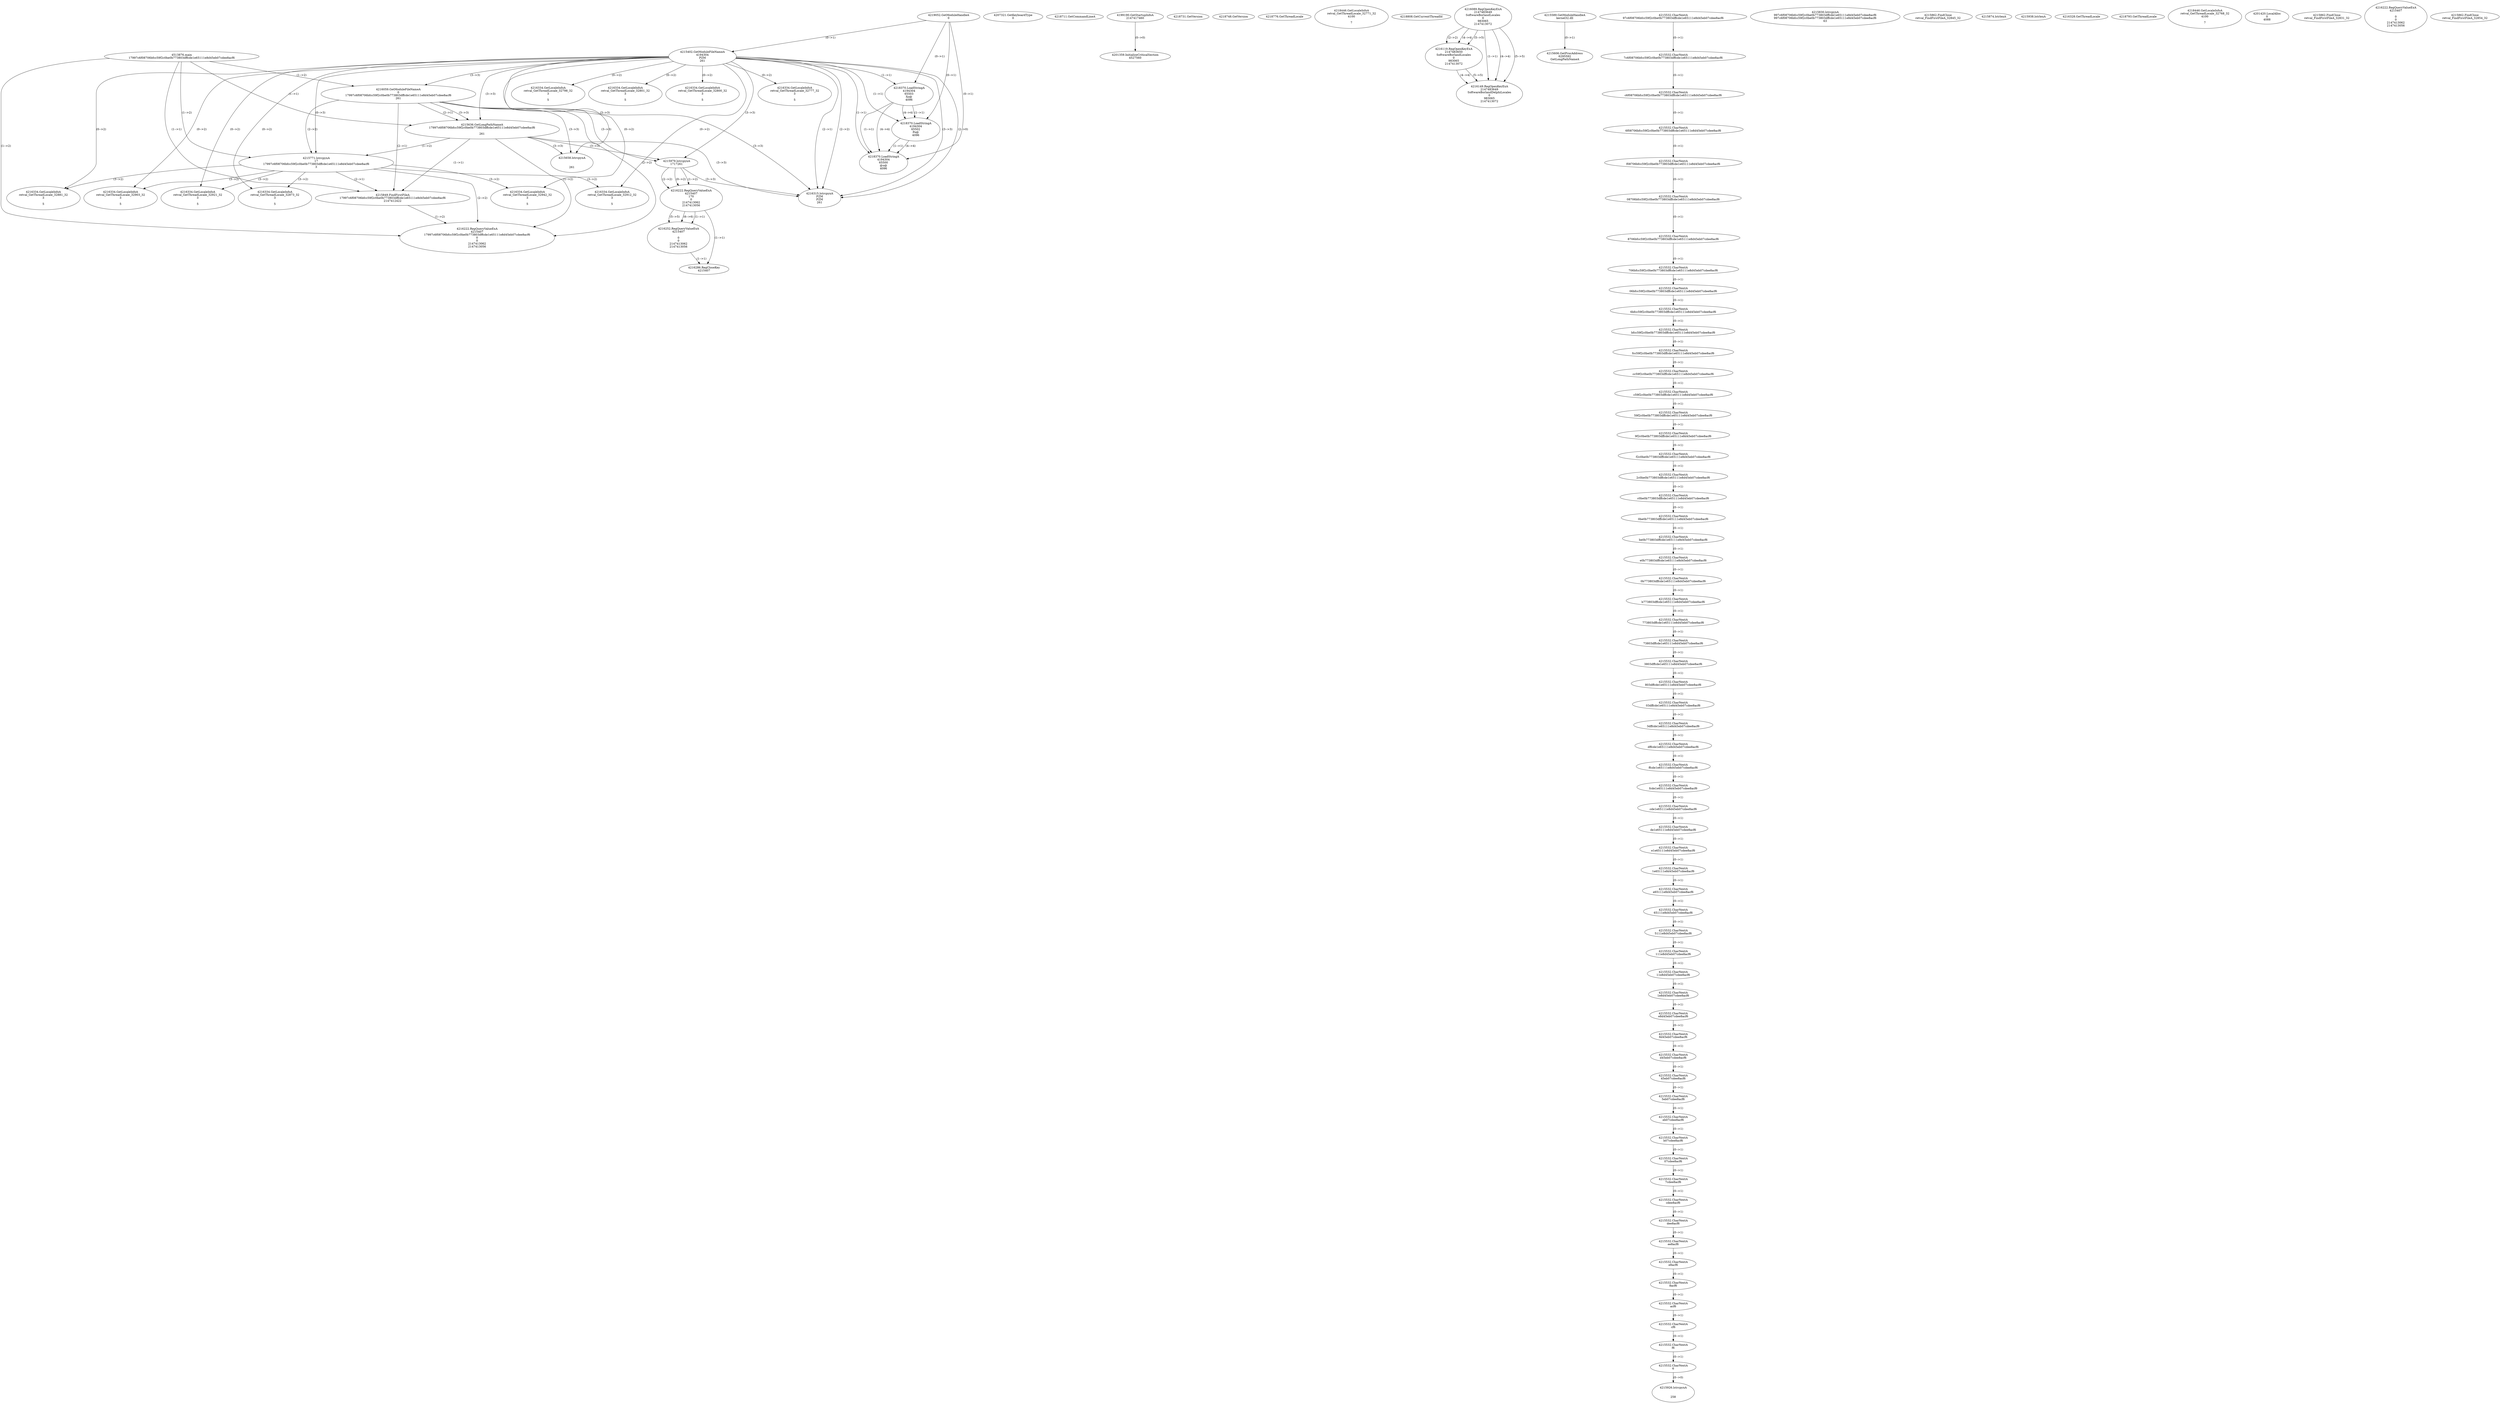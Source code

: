 // Global SCDG with merge call
digraph {
	0 [label="4513876.main
17997c6f08706bfcc59f2c0be0b773803dffcde1e65111e8d45eb07cdee8acf6"]
	1 [label="4219052.GetModuleHandleA
0"]
	2 [label="4207321.GetKeyboardType
0"]
	3 [label="4218711.GetCommandLineA
"]
	4 [label="4199190.GetStartupInfoA
2147417460"]
	5 [label="4218731.GetVersion
"]
	6 [label="4218748.GetVersion
"]
	7 [label="4218776.GetThreadLocale
"]
	8 [label="4218446.GetLocaleInfoA
retval_GetThreadLocale_32771_32
4100

7"]
	9 [label="4218808.GetCurrentThreadId
"]
	10 [label="4215402.GetModuleFileNameA
4194304
PZM
261"]
	1 -> 10 [label="(0-->1)"]
	11 [label="4216059.GetModuleFileNameA
0
17997c6f08706bfcc59f2c0be0b773803dffcde1e65111e8d45eb07cdee8acf6
261"]
	0 -> 11 [label="(1-->2)"]
	10 -> 11 [label="(3-->3)"]
	12 [label="4216089.RegOpenKeyExA
2147483649
Software\Borland\Locales
0
983065
2147413072"]
	13 [label="4215589.GetModuleHandleA
kernel32.dll"]
	14 [label="4215606.GetProcAddress
6295592
GetLongPathNameA"]
	13 -> 14 [label="(0-->1)"]
	15 [label="4215636.GetLongPathNameA
17997c6f08706bfcc59f2c0be0b773803dffcde1e65111e8d45eb07cdee8acf6

261"]
	0 -> 15 [label="(1-->1)"]
	11 -> 15 [label="(2-->1)"]
	10 -> 15 [label="(3-->3)"]
	11 -> 15 [label="(3-->3)"]
	16 [label="4215771.lstrcpynA
17
17997c6f08706bfcc59f2c0be0b773803dffcde1e65111e8d45eb07cdee8acf6
3"]
	0 -> 16 [label="(1-->2)"]
	11 -> 16 [label="(2-->2)"]
	15 -> 16 [label="(1-->2)"]
	10 -> 16 [label="(0-->3)"]
	17 [label="4215532.CharNextA
97c6f08706bfcc59f2c0be0b773803dffcde1e65111e8d45eb07cdee8acf6"]
	18 [label="4215532.CharNextA
7c6f08706bfcc59f2c0be0b773803dffcde1e65111e8d45eb07cdee8acf6"]
	17 -> 18 [label="(0-->1)"]
	19 [label="4215532.CharNextA
c6f08706bfcc59f2c0be0b773803dffcde1e65111e8d45eb07cdee8acf6"]
	18 -> 19 [label="(0-->1)"]
	20 [label="4215532.CharNextA
6f08706bfcc59f2c0be0b773803dffcde1e65111e8d45eb07cdee8acf6"]
	19 -> 20 [label="(0-->1)"]
	21 [label="4215532.CharNextA
f08706bfcc59f2c0be0b773803dffcde1e65111e8d45eb07cdee8acf6"]
	20 -> 21 [label="(0-->1)"]
	22 [label="4215532.CharNextA
08706bfcc59f2c0be0b773803dffcde1e65111e8d45eb07cdee8acf6"]
	21 -> 22 [label="(0-->1)"]
	23 [label="4215532.CharNextA
8706bfcc59f2c0be0b773803dffcde1e65111e8d45eb07cdee8acf6"]
	22 -> 23 [label="(0-->1)"]
	24 [label="4215532.CharNextA
706bfcc59f2c0be0b773803dffcde1e65111e8d45eb07cdee8acf6"]
	23 -> 24 [label="(0-->1)"]
	25 [label="4215532.CharNextA
06bfcc59f2c0be0b773803dffcde1e65111e8d45eb07cdee8acf6"]
	24 -> 25 [label="(0-->1)"]
	26 [label="4215532.CharNextA
6bfcc59f2c0be0b773803dffcde1e65111e8d45eb07cdee8acf6"]
	25 -> 26 [label="(0-->1)"]
	27 [label="4215532.CharNextA
bfcc59f2c0be0b773803dffcde1e65111e8d45eb07cdee8acf6"]
	26 -> 27 [label="(0-->1)"]
	28 [label="4215532.CharNextA
fcc59f2c0be0b773803dffcde1e65111e8d45eb07cdee8acf6"]
	27 -> 28 [label="(0-->1)"]
	29 [label="4215532.CharNextA
cc59f2c0be0b773803dffcde1e65111e8d45eb07cdee8acf6"]
	28 -> 29 [label="(0-->1)"]
	30 [label="4215532.CharNextA
c59f2c0be0b773803dffcde1e65111e8d45eb07cdee8acf6"]
	29 -> 30 [label="(0-->1)"]
	31 [label="4215532.CharNextA
59f2c0be0b773803dffcde1e65111e8d45eb07cdee8acf6"]
	30 -> 31 [label="(0-->1)"]
	32 [label="4215532.CharNextA
9f2c0be0b773803dffcde1e65111e8d45eb07cdee8acf6"]
	31 -> 32 [label="(0-->1)"]
	33 [label="4215532.CharNextA
f2c0be0b773803dffcde1e65111e8d45eb07cdee8acf6"]
	32 -> 33 [label="(0-->1)"]
	34 [label="4215532.CharNextA
2c0be0b773803dffcde1e65111e8d45eb07cdee8acf6"]
	33 -> 34 [label="(0-->1)"]
	35 [label="4215532.CharNextA
c0be0b773803dffcde1e65111e8d45eb07cdee8acf6"]
	34 -> 35 [label="(0-->1)"]
	36 [label="4215532.CharNextA
0be0b773803dffcde1e65111e8d45eb07cdee8acf6"]
	35 -> 36 [label="(0-->1)"]
	37 [label="4215532.CharNextA
be0b773803dffcde1e65111e8d45eb07cdee8acf6"]
	36 -> 37 [label="(0-->1)"]
	38 [label="4215532.CharNextA
e0b773803dffcde1e65111e8d45eb07cdee8acf6"]
	37 -> 38 [label="(0-->1)"]
	39 [label="4215532.CharNextA
0b773803dffcde1e65111e8d45eb07cdee8acf6"]
	38 -> 39 [label="(0-->1)"]
	40 [label="4215532.CharNextA
b773803dffcde1e65111e8d45eb07cdee8acf6"]
	39 -> 40 [label="(0-->1)"]
	41 [label="4215532.CharNextA
773803dffcde1e65111e8d45eb07cdee8acf6"]
	40 -> 41 [label="(0-->1)"]
	42 [label="4215532.CharNextA
73803dffcde1e65111e8d45eb07cdee8acf6"]
	41 -> 42 [label="(0-->1)"]
	43 [label="4215532.CharNextA
3803dffcde1e65111e8d45eb07cdee8acf6"]
	42 -> 43 [label="(0-->1)"]
	44 [label="4215532.CharNextA
803dffcde1e65111e8d45eb07cdee8acf6"]
	43 -> 44 [label="(0-->1)"]
	45 [label="4215532.CharNextA
03dffcde1e65111e8d45eb07cdee8acf6"]
	44 -> 45 [label="(0-->1)"]
	46 [label="4215532.CharNextA
3dffcde1e65111e8d45eb07cdee8acf6"]
	45 -> 46 [label="(0-->1)"]
	47 [label="4215532.CharNextA
dffcde1e65111e8d45eb07cdee8acf6"]
	46 -> 47 [label="(0-->1)"]
	48 [label="4215532.CharNextA
ffcde1e65111e8d45eb07cdee8acf6"]
	47 -> 48 [label="(0-->1)"]
	49 [label="4215532.CharNextA
fcde1e65111e8d45eb07cdee8acf6"]
	48 -> 49 [label="(0-->1)"]
	50 [label="4215532.CharNextA
cde1e65111e8d45eb07cdee8acf6"]
	49 -> 50 [label="(0-->1)"]
	51 [label="4215532.CharNextA
de1e65111e8d45eb07cdee8acf6"]
	50 -> 51 [label="(0-->1)"]
	52 [label="4215532.CharNextA
e1e65111e8d45eb07cdee8acf6"]
	51 -> 52 [label="(0-->1)"]
	53 [label="4215532.CharNextA
1e65111e8d45eb07cdee8acf6"]
	52 -> 53 [label="(0-->1)"]
	54 [label="4215532.CharNextA
e65111e8d45eb07cdee8acf6"]
	53 -> 54 [label="(0-->1)"]
	55 [label="4215532.CharNextA
65111e8d45eb07cdee8acf6"]
	54 -> 55 [label="(0-->1)"]
	56 [label="4215532.CharNextA
5111e8d45eb07cdee8acf6"]
	55 -> 56 [label="(0-->1)"]
	57 [label="4215532.CharNextA
111e8d45eb07cdee8acf6"]
	56 -> 57 [label="(0-->1)"]
	58 [label="4215532.CharNextA
11e8d45eb07cdee8acf6"]
	57 -> 58 [label="(0-->1)"]
	59 [label="4215532.CharNextA
1e8d45eb07cdee8acf6"]
	58 -> 59 [label="(0-->1)"]
	60 [label="4215532.CharNextA
e8d45eb07cdee8acf6"]
	59 -> 60 [label="(0-->1)"]
	61 [label="4215532.CharNextA
8d45eb07cdee8acf6"]
	60 -> 61 [label="(0-->1)"]
	62 [label="4215532.CharNextA
d45eb07cdee8acf6"]
	61 -> 62 [label="(0-->1)"]
	63 [label="4215532.CharNextA
45eb07cdee8acf6"]
	62 -> 63 [label="(0-->1)"]
	64 [label="4215532.CharNextA
5eb07cdee8acf6"]
	63 -> 64 [label="(0-->1)"]
	65 [label="4215532.CharNextA
eb07cdee8acf6"]
	64 -> 65 [label="(0-->1)"]
	66 [label="4215532.CharNextA
b07cdee8acf6"]
	65 -> 66 [label="(0-->1)"]
	67 [label="4215532.CharNextA
07cdee8acf6"]
	66 -> 67 [label="(0-->1)"]
	68 [label="4215532.CharNextA
7cdee8acf6"]
	67 -> 68 [label="(0-->1)"]
	69 [label="4215532.CharNextA
cdee8acf6"]
	68 -> 69 [label="(0-->1)"]
	70 [label="4215532.CharNextA
dee8acf6"]
	69 -> 70 [label="(0-->1)"]
	71 [label="4215532.CharNextA
ee8acf6"]
	70 -> 71 [label="(0-->1)"]
	72 [label="4215532.CharNextA
e8acf6"]
	71 -> 72 [label="(0-->1)"]
	73 [label="4215532.CharNextA
8acf6"]
	72 -> 73 [label="(0-->1)"]
	74 [label="4215532.CharNextA
acf6"]
	73 -> 74 [label="(0-->1)"]
	75 [label="4215532.CharNextA
cf6"]
	74 -> 75 [label="(0-->1)"]
	76 [label="4215532.CharNextA
f6"]
	75 -> 76 [label="(0-->1)"]
	77 [label="4215532.CharNextA
6"]
	76 -> 77 [label="(0-->1)"]
	78 [label="4215830.lstrcpynA
997c6f08706bfcc59f2c0be0b773803dffcde1e65111e8d45eb07cdee8acf6
997c6f08706bfcc59f2c0be0b773803dffcde1e65111e8d45eb07cdee8acf6
63"]
	79 [label="4215849.FindFirstFileA
17997c6f08706bfcc59f2c0be0b773803dffcde1e65111e8d45eb07cdee8acf6
2147412422"]
	0 -> 79 [label="(1-->1)"]
	11 -> 79 [label="(2-->1)"]
	15 -> 79 [label="(1-->1)"]
	16 -> 79 [label="(2-->1)"]
	80 [label="4215862.FindClose
retval_FindFirstFileA_32845_32"]
	81 [label="4215874.lstrlenA
"]
	82 [label="4215926.lstrcpynA


258"]
	77 -> 82 [label="(0-->0)"]
	83 [label="4215938.lstrlenA
"]
	84 [label="4215979.lstrcpynA
17\
17\
261"]
	10 -> 84 [label="(3-->3)"]
	11 -> 84 [label="(3-->3)"]
	15 -> 84 [label="(3-->3)"]
	85 [label="4216222.RegQueryValueExA
4215407
17\
0
0
2147413062
2147413056"]
	84 -> 85 [label="(1-->2)"]
	84 -> 85 [label="(2-->2)"]
	84 -> 85 [label="(0-->2)"]
	86 [label="4216252.RegQueryValueExA
4215407

0
0
2147413062
2147413056"]
	85 -> 86 [label="(1-->1)"]
	85 -> 86 [label="(5-->5)"]
	85 -> 86 [label="(6-->6)"]
	87 [label="4216286.RegCloseKey
4215407"]
	85 -> 87 [label="(1-->1)"]
	86 -> 87 [label="(1-->1)"]
	88 [label="4216315.lstrcpynA
PZM
PZM
261"]
	10 -> 88 [label="(2-->1)"]
	10 -> 88 [label="(2-->2)"]
	10 -> 88 [label="(3-->3)"]
	11 -> 88 [label="(3-->3)"]
	15 -> 88 [label="(3-->3)"]
	84 -> 88 [label="(3-->3)"]
	10 -> 88 [label="(2-->0)"]
	89 [label="4216328.GetThreadLocale
"]
	90 [label="4216334.GetLocaleInfoA
retval_GetThreadLocale_32881_32
3

5"]
	10 -> 90 [label="(0-->2)"]
	16 -> 90 [label="(3-->2)"]
	91 [label="4218370.LoadStringA
4194304
65503
Xo@
4096"]
	1 -> 91 [label="(0-->1)"]
	10 -> 91 [label="(1-->1)"]
	92 [label="4218793.GetThreadLocale
"]
	93 [label="4218446.GetLocaleInfoA
retval_GetThreadLocale_32768_32
4100

7"]
	94 [label="4216222.RegQueryValueExA
4215407
17997c6f08706bfcc59f2c0be0b773803dffcde1e65111e8d45eb07cdee8acf6
0
0
2147413062
2147413056"]
	0 -> 94 [label="(1-->2)"]
	11 -> 94 [label="(2-->2)"]
	15 -> 94 [label="(1-->2)"]
	16 -> 94 [label="(2-->2)"]
	79 -> 94 [label="(1-->2)"]
	95 [label="4216334.GetLocaleInfoA
retval_GetThreadLocale_32903_32
3

5"]
	10 -> 95 [label="(0-->2)"]
	16 -> 95 [label="(3-->2)"]
	96 [label="4216119.RegOpenKeyExA
2147483650
Software\Borland\Locales
0
983065
2147413072"]
	12 -> 96 [label="(2-->2)"]
	12 -> 96 [label="(4-->4)"]
	12 -> 96 [label="(5-->5)"]
	97 [label="4216149.RegOpenKeyExA
2147483649
Software\Borland\Delphi\Locales
0
983065
2147413072"]
	12 -> 97 [label="(1-->1)"]
	12 -> 97 [label="(4-->4)"]
	96 -> 97 [label="(4-->4)"]
	12 -> 97 [label="(5-->5)"]
	96 -> 97 [label="(5-->5)"]
	98 [label="4216334.GetLocaleInfoA
retval_GetThreadLocale_32921_32
3

5"]
	10 -> 98 [label="(0-->2)"]
	16 -> 98 [label="(3-->2)"]
	99 [label="4216334.GetLocaleInfoA
retval_GetThreadLocale_32873_32
3

5"]
	10 -> 99 [label="(0-->2)"]
	16 -> 99 [label="(3-->2)"]
	100 [label="4218370.LoadStringA
4194304
65502
Po@
4096"]
	1 -> 100 [label="(0-->1)"]
	10 -> 100 [label="(1-->1)"]
	91 -> 100 [label="(1-->1)"]
	91 -> 100 [label="(4-->4)"]
	101 [label="4201359.InitializeCriticalSection
4527560"]
	4 -> 101 [label="(0-->0)"]
	102 [label="4201420.LocalAlloc
0
4088"]
	103 [label="4215862.FindClose
retval_FindFirstFileA_32831_32"]
	104 [label="4216334.GetLocaleInfoA
retval_GetThreadLocale_32942_32
3

5"]
	10 -> 104 [label="(0-->2)"]
	16 -> 104 [label="(3-->2)"]
	105 [label="4215658.lstrcpynA


261"]
	10 -> 105 [label="(3-->3)"]
	11 -> 105 [label="(3-->3)"]
	15 -> 105 [label="(3-->3)"]
	106 [label="4216222.RegQueryValueExA
4215407

0
0
2147413062
2147413056"]
	107 [label="4216334.GetLocaleInfoA
retval_GetThreadLocale_32798_32
3

5"]
	10 -> 107 [label="(0-->2)"]
	108 [label="4218370.LoadStringA
4194304
65500
@o@
4096"]
	1 -> 108 [label="(0-->1)"]
	10 -> 108 [label="(1-->1)"]
	91 -> 108 [label="(1-->1)"]
	100 -> 108 [label="(1-->1)"]
	91 -> 108 [label="(4-->4)"]
	100 -> 108 [label="(4-->4)"]
	109 [label="4216334.GetLocaleInfoA
retval_GetThreadLocale_32801_32
3

5"]
	10 -> 109 [label="(0-->2)"]
	110 [label="4216334.GetLocaleInfoA
retval_GetThreadLocale_32800_32
3

5"]
	10 -> 110 [label="(0-->2)"]
	111 [label="4215862.FindClose
retval_FindFirstFileA_32854_32"]
	112 [label="4216334.GetLocaleInfoA
retval_GetThreadLocale_32912_32
3

5"]
	10 -> 112 [label="(0-->2)"]
	16 -> 112 [label="(3-->2)"]
	113 [label="4216334.GetLocaleInfoA
retval_GetThreadLocale_32777_32
3

5"]
	10 -> 113 [label="(0-->2)"]
}
